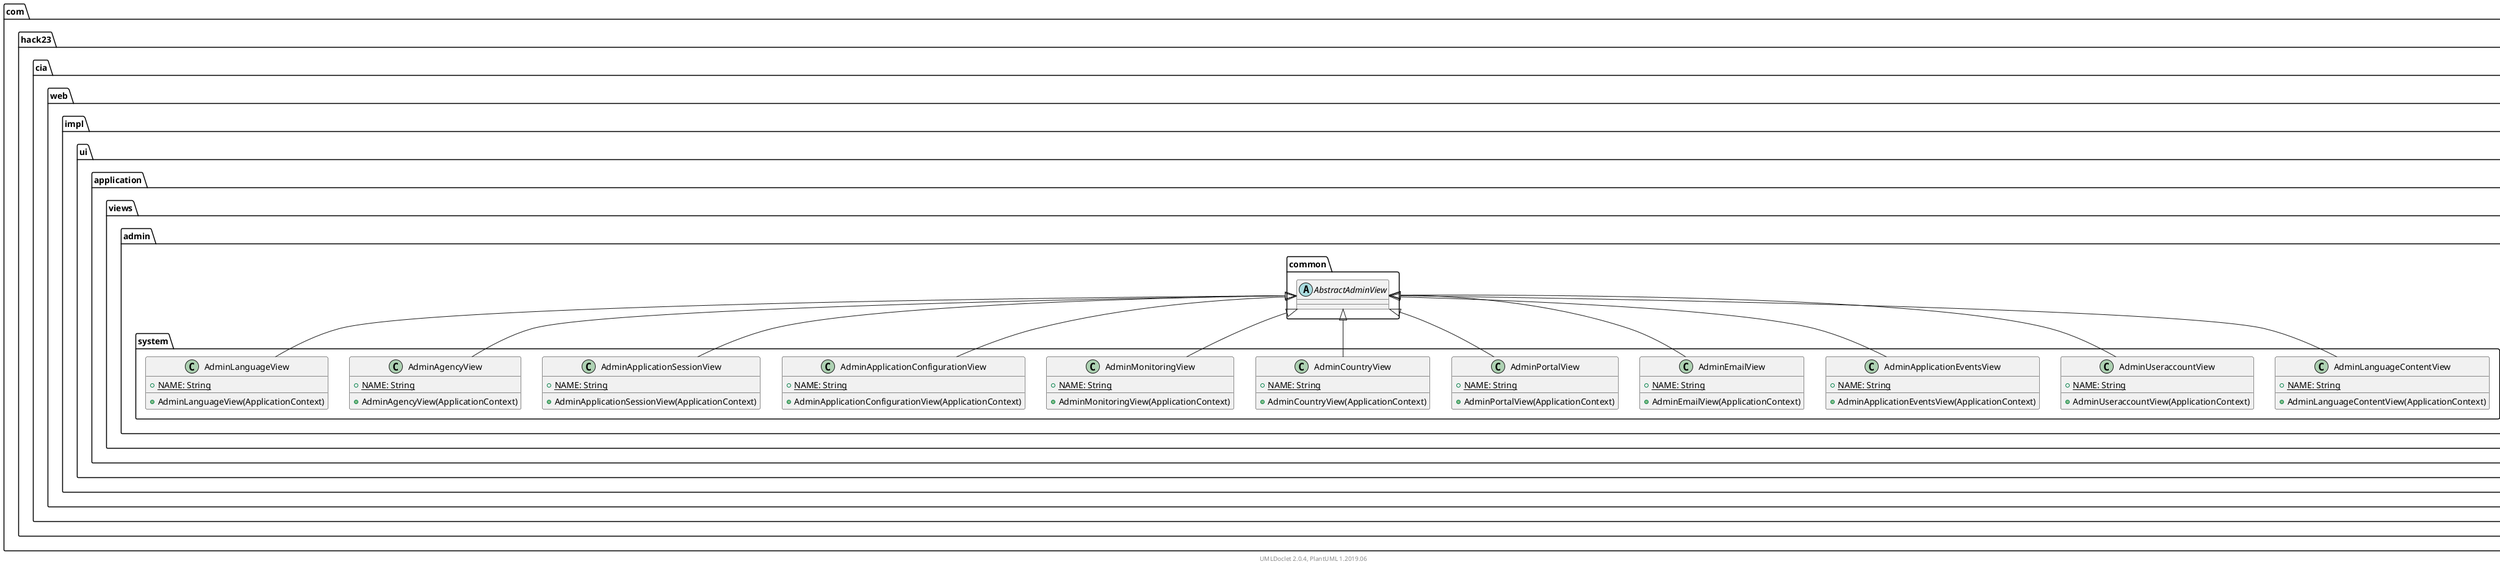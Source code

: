 @startuml
    namespace com.hack23.cia.web.impl.ui.application.views.admin.system {

        class AdminLanguageContentView [[AdminLanguageContentView.html]] {
            {static} +NAME: String
            +AdminLanguageContentView(ApplicationContext)
        }

        class AdminUseraccountView [[AdminUseraccountView.html]] {
            {static} +NAME: String
            +AdminUseraccountView(ApplicationContext)
        }

        class AdminApplicationEventsView [[AdminApplicationEventsView.html]] {
            {static} +NAME: String
            +AdminApplicationEventsView(ApplicationContext)
        }

        class AdminEmailView [[AdminEmailView.html]] {
            {static} +NAME: String
            +AdminEmailView(ApplicationContext)
        }

        class AdminPortalView [[AdminPortalView.html]] {
            {static} +NAME: String
            +AdminPortalView(ApplicationContext)
        }

        class AdminCountryView [[AdminCountryView.html]] {
            {static} +NAME: String
            +AdminCountryView(ApplicationContext)
        }

        class AdminMonitoringView [[AdminMonitoringView.html]] {
            {static} +NAME: String
            +AdminMonitoringView(ApplicationContext)
        }

        class AdminApplicationConfigurationView [[AdminApplicationConfigurationView.html]] {
            {static} +NAME: String
            +AdminApplicationConfigurationView(ApplicationContext)
        }

        class AdminApplicationSessionView [[AdminApplicationSessionView.html]] {
            {static} +NAME: String
            +AdminApplicationSessionView(ApplicationContext)
        }

        class AdminAgencyView [[AdminAgencyView.html]] {
            {static} +NAME: String
            +AdminAgencyView(ApplicationContext)
        }

        class AdminLanguageView [[AdminLanguageView.html]] {
            {static} +NAME: String
            +AdminLanguageView(ApplicationContext)
        }

        com.hack23.cia.web.impl.ui.application.views.admin.common.AbstractAdminView <|-- AdminLanguageContentView
        com.hack23.cia.web.impl.ui.application.views.admin.common.AbstractAdminView <|-- AdminUseraccountView
        com.hack23.cia.web.impl.ui.application.views.admin.common.AbstractAdminView <|-- AdminApplicationEventsView
        com.hack23.cia.web.impl.ui.application.views.admin.common.AbstractAdminView <|-- AdminEmailView
        com.hack23.cia.web.impl.ui.application.views.admin.common.AbstractAdminView <|-- AdminPortalView
        com.hack23.cia.web.impl.ui.application.views.admin.common.AbstractAdminView <|-- AdminCountryView
        com.hack23.cia.web.impl.ui.application.views.admin.common.AbstractAdminView <|-- AdminMonitoringView
        com.hack23.cia.web.impl.ui.application.views.admin.common.AbstractAdminView <|-- AdminApplicationConfigurationView
        com.hack23.cia.web.impl.ui.application.views.admin.common.AbstractAdminView <|-- AdminApplicationSessionView
        com.hack23.cia.web.impl.ui.application.views.admin.common.AbstractAdminView <|-- AdminAgencyView
        com.hack23.cia.web.impl.ui.application.views.admin.common.AbstractAdminView <|-- AdminLanguageView
    }

    namespace com.hack23.cia.web.impl.ui.application.views.admin.common {
        abstract class AbstractAdminView [[../common/AbstractAdminView.html]] {
        }
    }

    center footer UMLDoclet 2.0.4, PlantUML 1.2019.06
@enduml
